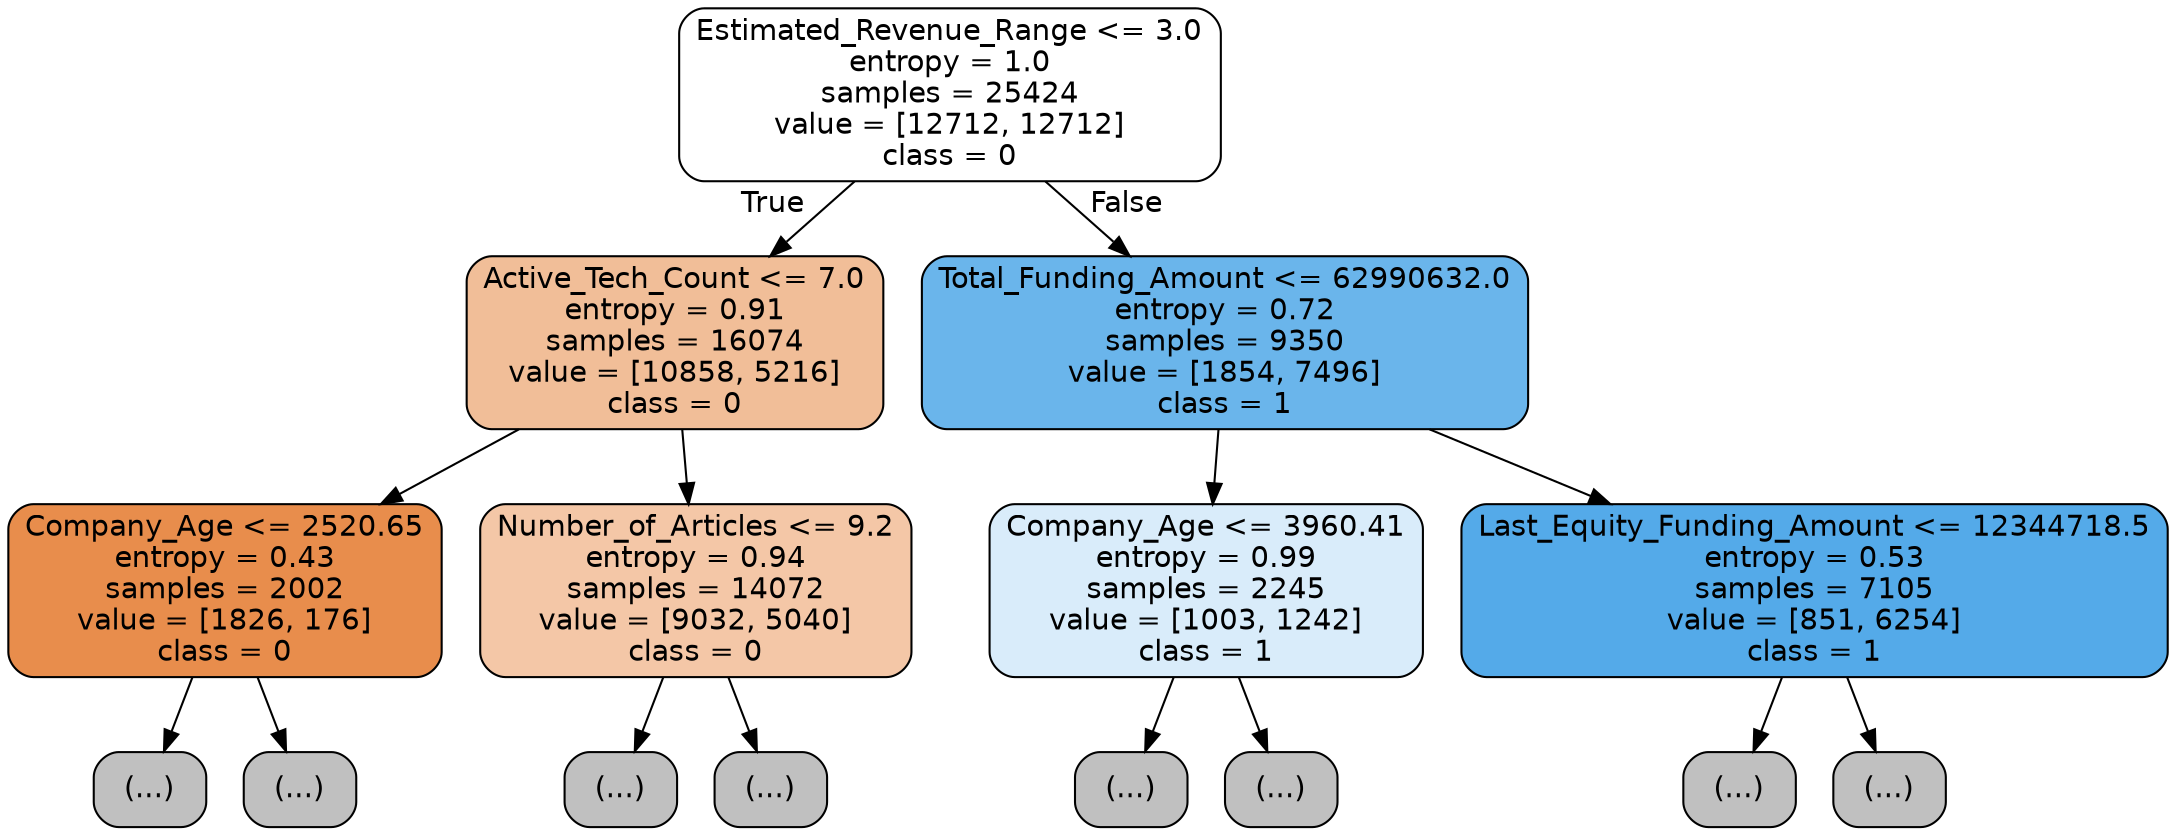 digraph Tree {
node [shape=box, style="filled, rounded", color="black", fontname=helvetica] ;
edge [fontname=helvetica] ;
0 [label="Estimated_Revenue_Range <= 3.0\nentropy = 1.0\nsamples = 25424\nvalue = [12712, 12712]\nclass = 0", fillcolor="#ffffff"] ;
1 [label="Active_Tech_Count <= 7.0\nentropy = 0.91\nsamples = 16074\nvalue = [10858, 5216]\nclass = 0", fillcolor="#f1be98"] ;
0 -> 1 [labeldistance=2.5, labelangle=45, headlabel="True"] ;
2 [label="Company_Age <= 2520.65\nentropy = 0.43\nsamples = 2002\nvalue = [1826, 176]\nclass = 0", fillcolor="#e88d4c"] ;
1 -> 2 ;
3 [label="(...)", fillcolor="#C0C0C0"] ;
2 -> 3 ;
24 [label="(...)", fillcolor="#C0C0C0"] ;
2 -> 24 ;
79 [label="Number_of_Articles <= 9.2\nentropy = 0.94\nsamples = 14072\nvalue = [9032, 5040]\nclass = 0", fillcolor="#f4c7a7"] ;
1 -> 79 ;
80 [label="(...)", fillcolor="#C0C0C0"] ;
79 -> 80 ;
839 [label="(...)", fillcolor="#C0C0C0"] ;
79 -> 839 ;
1218 [label="Total_Funding_Amount <= 62990632.0\nentropy = 0.72\nsamples = 9350\nvalue = [1854, 7496]\nclass = 1", fillcolor="#6ab5eb"] ;
0 -> 1218 [labeldistance=2.5, labelangle=-45, headlabel="False"] ;
1219 [label="Company_Age <= 3960.41\nentropy = 0.99\nsamples = 2245\nvalue = [1003, 1242]\nclass = 1", fillcolor="#d9ecfa"] ;
1218 -> 1219 ;
1220 [label="(...)", fillcolor="#C0C0C0"] ;
1219 -> 1220 ;
1419 [label="(...)", fillcolor="#C0C0C0"] ;
1219 -> 1419 ;
1434 [label="Last_Equity_Funding_Amount <= 12344718.5\nentropy = 0.53\nsamples = 7105\nvalue = [851, 6254]\nclass = 1", fillcolor="#54aae9"] ;
1218 -> 1434 ;
1435 [label="(...)", fillcolor="#C0C0C0"] ;
1434 -> 1435 ;
1438 [label="(...)", fillcolor="#C0C0C0"] ;
1434 -> 1438 ;
}